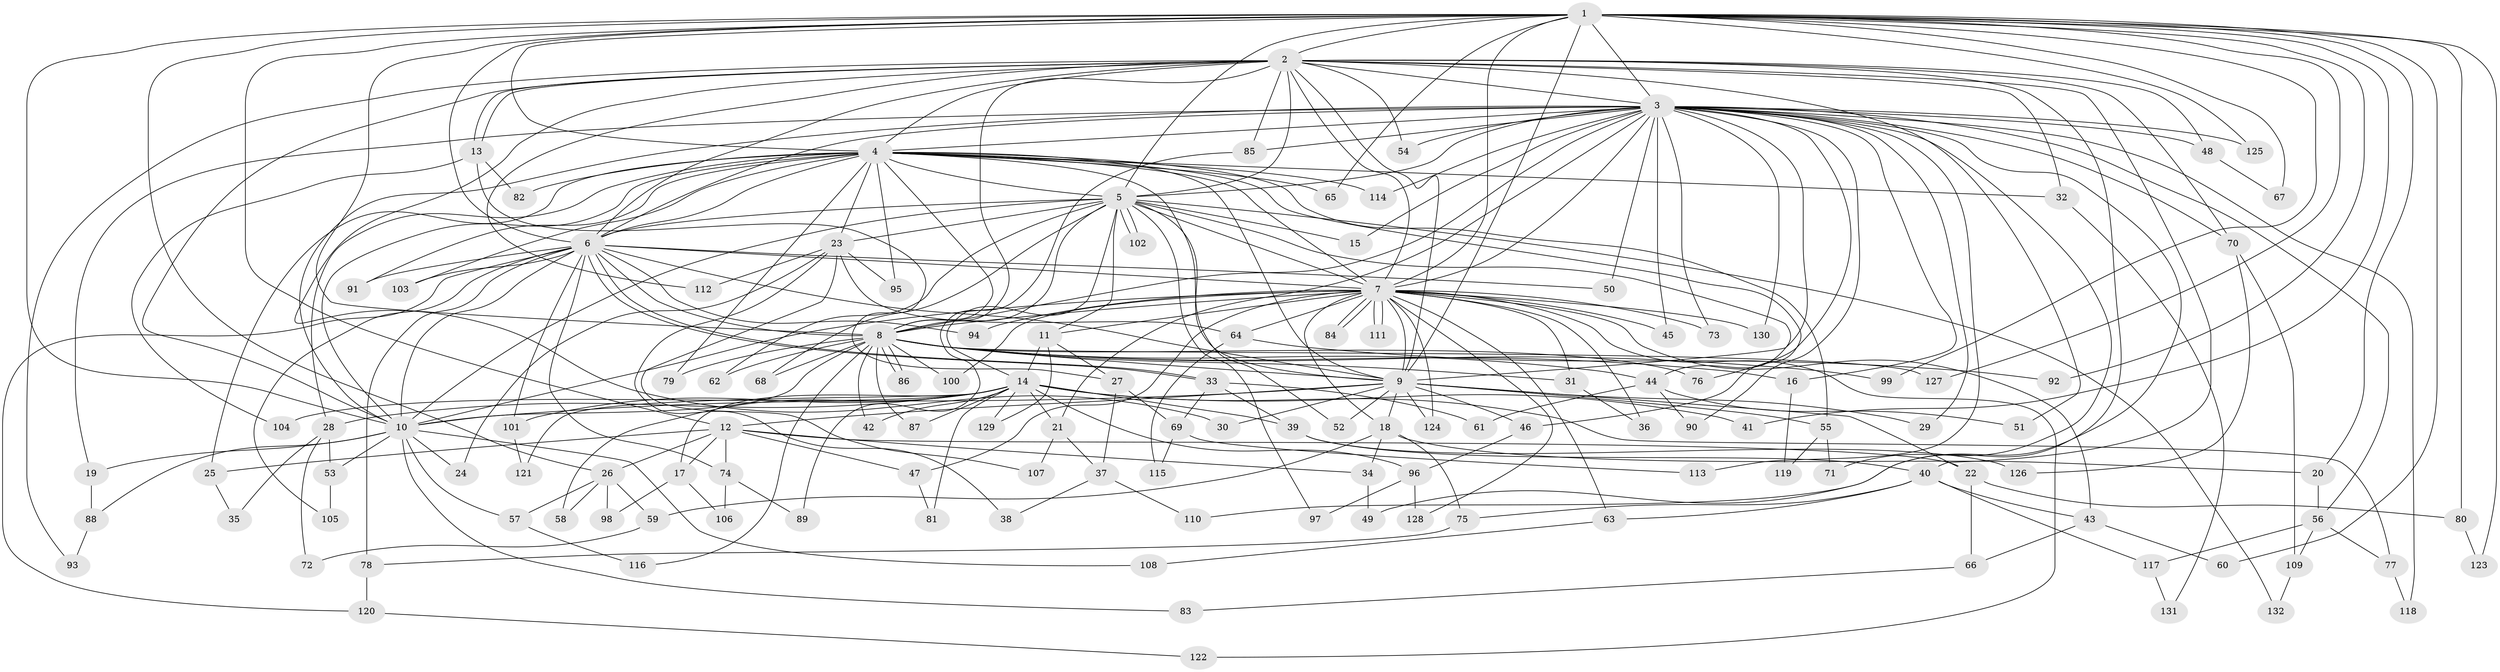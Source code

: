 // coarse degree distribution, {4: 0.25757575757575757, 10: 0.015151515151515152, 14: 0.030303030303030304, 22: 0.015151515151515152, 3: 0.19696969696969696, 6: 0.045454545454545456, 15: 0.030303030303030304, 2: 0.21212121212121213, 7: 0.030303030303030304, 21: 0.015151515151515152, 16: 0.015151515151515152, 19: 0.015151515151515152, 1: 0.06060606060606061, 5: 0.030303030303030304, 23: 0.015151515151515152, 18: 0.015151515151515152}
// Generated by graph-tools (version 1.1) at 2025/36/03/04/25 23:36:33]
// undirected, 132 vertices, 289 edges
graph export_dot {
  node [color=gray90,style=filled];
  1;
  2;
  3;
  4;
  5;
  6;
  7;
  8;
  9;
  10;
  11;
  12;
  13;
  14;
  15;
  16;
  17;
  18;
  19;
  20;
  21;
  22;
  23;
  24;
  25;
  26;
  27;
  28;
  29;
  30;
  31;
  32;
  33;
  34;
  35;
  36;
  37;
  38;
  39;
  40;
  41;
  42;
  43;
  44;
  45;
  46;
  47;
  48;
  49;
  50;
  51;
  52;
  53;
  54;
  55;
  56;
  57;
  58;
  59;
  60;
  61;
  62;
  63;
  64;
  65;
  66;
  67;
  68;
  69;
  70;
  71;
  72;
  73;
  74;
  75;
  76;
  77;
  78;
  79;
  80;
  81;
  82;
  83;
  84;
  85;
  86;
  87;
  88;
  89;
  90;
  91;
  92;
  93;
  94;
  95;
  96;
  97;
  98;
  99;
  100;
  101;
  102;
  103;
  104;
  105;
  106;
  107;
  108;
  109;
  110;
  111;
  112;
  113;
  114;
  115;
  116;
  117;
  118;
  119;
  120;
  121;
  122;
  123;
  124;
  125;
  126;
  127;
  128;
  129;
  130;
  131;
  132;
  1 -- 2;
  1 -- 3;
  1 -- 4;
  1 -- 5;
  1 -- 6;
  1 -- 7;
  1 -- 8;
  1 -- 9;
  1 -- 10;
  1 -- 12;
  1 -- 20;
  1 -- 26;
  1 -- 41;
  1 -- 60;
  1 -- 65;
  1 -- 67;
  1 -- 80;
  1 -- 92;
  1 -- 99;
  1 -- 123;
  1 -- 125;
  1 -- 127;
  2 -- 3;
  2 -- 4;
  2 -- 5;
  2 -- 6;
  2 -- 7;
  2 -- 8;
  2 -- 9;
  2 -- 10;
  2 -- 13;
  2 -- 13;
  2 -- 30;
  2 -- 32;
  2 -- 40;
  2 -- 48;
  2 -- 49;
  2 -- 51;
  2 -- 54;
  2 -- 70;
  2 -- 85;
  2 -- 93;
  2 -- 112;
  3 -- 4;
  3 -- 5;
  3 -- 6;
  3 -- 7;
  3 -- 8;
  3 -- 9;
  3 -- 10;
  3 -- 15;
  3 -- 16;
  3 -- 19;
  3 -- 21;
  3 -- 29;
  3 -- 45;
  3 -- 48;
  3 -- 50;
  3 -- 54;
  3 -- 56;
  3 -- 70;
  3 -- 71;
  3 -- 73;
  3 -- 76;
  3 -- 85;
  3 -- 90;
  3 -- 110;
  3 -- 113;
  3 -- 114;
  3 -- 118;
  3 -- 125;
  3 -- 130;
  4 -- 5;
  4 -- 6;
  4 -- 7;
  4 -- 8;
  4 -- 9;
  4 -- 10;
  4 -- 23;
  4 -- 25;
  4 -- 28;
  4 -- 32;
  4 -- 46;
  4 -- 52;
  4 -- 55;
  4 -- 65;
  4 -- 79;
  4 -- 82;
  4 -- 91;
  4 -- 95;
  4 -- 103;
  4 -- 114;
  5 -- 6;
  5 -- 7;
  5 -- 8;
  5 -- 9;
  5 -- 10;
  5 -- 11;
  5 -- 14;
  5 -- 15;
  5 -- 23;
  5 -- 44;
  5 -- 62;
  5 -- 68;
  5 -- 97;
  5 -- 102;
  5 -- 102;
  5 -- 132;
  6 -- 7;
  6 -- 8;
  6 -- 9;
  6 -- 10;
  6 -- 33;
  6 -- 33;
  6 -- 50;
  6 -- 74;
  6 -- 78;
  6 -- 91;
  6 -- 94;
  6 -- 101;
  6 -- 103;
  6 -- 105;
  6 -- 120;
  7 -- 8;
  7 -- 9;
  7 -- 10;
  7 -- 11;
  7 -- 18;
  7 -- 31;
  7 -- 36;
  7 -- 43;
  7 -- 45;
  7 -- 47;
  7 -- 63;
  7 -- 64;
  7 -- 73;
  7 -- 84;
  7 -- 84;
  7 -- 94;
  7 -- 100;
  7 -- 111;
  7 -- 111;
  7 -- 122;
  7 -- 124;
  7 -- 128;
  7 -- 130;
  8 -- 9;
  8 -- 10;
  8 -- 16;
  8 -- 31;
  8 -- 42;
  8 -- 44;
  8 -- 62;
  8 -- 68;
  8 -- 76;
  8 -- 79;
  8 -- 86;
  8 -- 86;
  8 -- 87;
  8 -- 99;
  8 -- 100;
  8 -- 116;
  8 -- 127;
  9 -- 10;
  9 -- 12;
  9 -- 18;
  9 -- 22;
  9 -- 29;
  9 -- 30;
  9 -- 46;
  9 -- 52;
  9 -- 55;
  9 -- 124;
  10 -- 19;
  10 -- 24;
  10 -- 53;
  10 -- 57;
  10 -- 83;
  10 -- 88;
  10 -- 108;
  11 -- 14;
  11 -- 27;
  11 -- 129;
  12 -- 17;
  12 -- 22;
  12 -- 25;
  12 -- 26;
  12 -- 34;
  12 -- 47;
  12 -- 74;
  13 -- 27;
  13 -- 82;
  13 -- 104;
  14 -- 17;
  14 -- 21;
  14 -- 28;
  14 -- 39;
  14 -- 41;
  14 -- 42;
  14 -- 58;
  14 -- 77;
  14 -- 81;
  14 -- 87;
  14 -- 96;
  14 -- 101;
  14 -- 104;
  14 -- 121;
  14 -- 129;
  16 -- 119;
  17 -- 98;
  17 -- 106;
  18 -- 20;
  18 -- 34;
  18 -- 59;
  18 -- 75;
  19 -- 88;
  20 -- 56;
  21 -- 37;
  21 -- 107;
  22 -- 66;
  22 -- 80;
  23 -- 24;
  23 -- 38;
  23 -- 64;
  23 -- 95;
  23 -- 107;
  23 -- 112;
  25 -- 35;
  26 -- 57;
  26 -- 58;
  26 -- 59;
  26 -- 98;
  27 -- 37;
  27 -- 69;
  28 -- 35;
  28 -- 53;
  28 -- 72;
  31 -- 36;
  32 -- 131;
  33 -- 39;
  33 -- 61;
  33 -- 69;
  34 -- 49;
  37 -- 38;
  37 -- 110;
  39 -- 40;
  39 -- 126;
  40 -- 43;
  40 -- 63;
  40 -- 75;
  40 -- 117;
  43 -- 60;
  43 -- 66;
  44 -- 51;
  44 -- 61;
  44 -- 90;
  46 -- 96;
  47 -- 81;
  48 -- 67;
  53 -- 105;
  55 -- 71;
  55 -- 119;
  56 -- 77;
  56 -- 109;
  56 -- 117;
  57 -- 116;
  59 -- 72;
  63 -- 108;
  64 -- 92;
  64 -- 115;
  66 -- 83;
  69 -- 113;
  69 -- 115;
  70 -- 109;
  70 -- 126;
  74 -- 89;
  74 -- 106;
  75 -- 78;
  77 -- 118;
  78 -- 120;
  80 -- 123;
  85 -- 89;
  88 -- 93;
  96 -- 97;
  96 -- 128;
  101 -- 121;
  109 -- 132;
  117 -- 131;
  120 -- 122;
}
